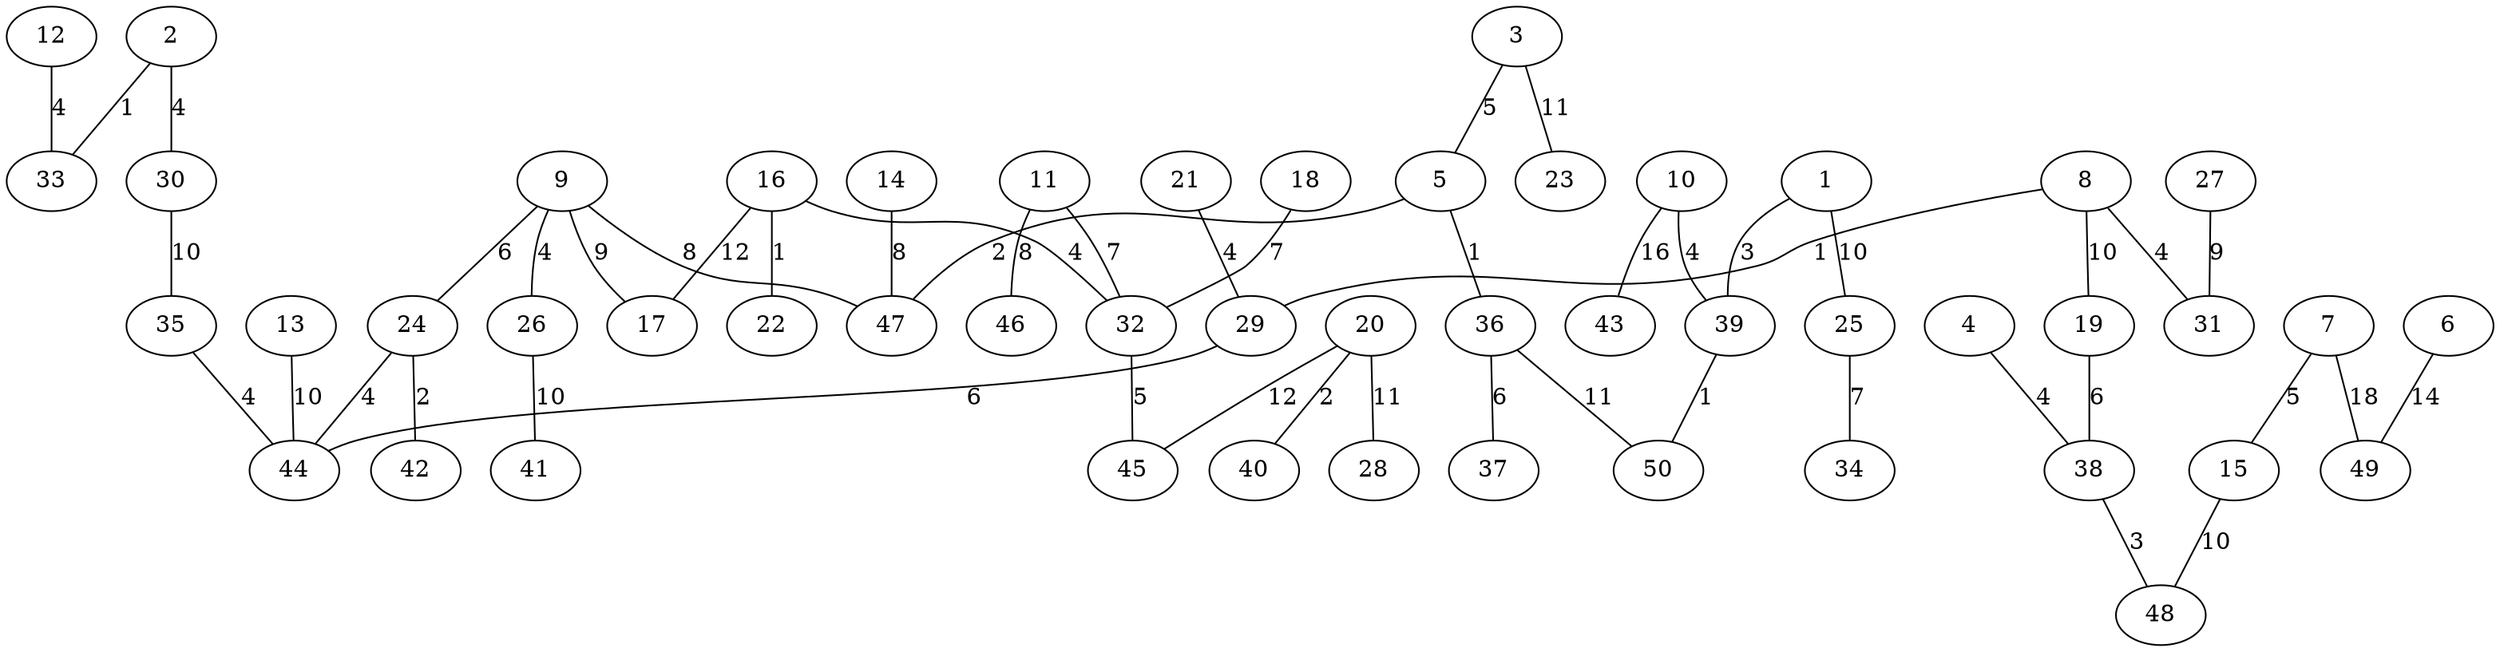 graph G_1_MST {
    2;
    33;
    30;
    10;
    43;
    24;
    42;
    16;
    32;
    18;
    29;
    44;
    15;
    48;
    9;
    17;
    36;
    37;
    26;
    50;
    27;
    31;
    39;
    11;
    47;
    22;
    1;
    25;
    34;
    35;
    13;
    45;
    20;
    28;
    41;
    12;
    40;
    7;
    49;
    4;
    38;
    5;
    8;
    19;
    3;
    46;
    21;
    23;
    6;
    14;
    2 -- 33 [label="1"];
    2 -- 30 [label="4"];
    10 -- 43 [label="16"];
    24 -- 42 [label="2"];
    16 -- 32 [label="4"];
    18 -- 32 [label="7"];
    29 -- 44 [label="6"];
    15 -- 48 [label="10"];
    9 -- 17 [label="9"];
    36 -- 37 [label="6"];
    9 -- 26 [label="4"];
    36 -- 50 [label="11"];
    27 -- 31 [label="9"];
    10 -- 39 [label="4"];
    11 -- 32 [label="7"];
    9 -- 47 [label="8"];
    16 -- 22 [label="1"];
    1 -- 39 [label="3"];
    25 -- 34 [label="7"];
    24 -- 44 [label="4"];
    35 -- 44 [label="4"];
    13 -- 44 [label="10"];
    32 -- 45 [label="5"];
    20 -- 28 [label="11"];
    26 -- 41 [label="10"];
    12 -- 33 [label="4"];
    20 -- 40 [label="2"];
    7 -- 49 [label="18"];
    39 -- 50 [label="1"];
    4 -- 38 [label="4"];
    5 -- 36 [label="1"];
    8 -- 29 [label="1"];
    30 -- 35 [label="10"];
    19 -- 38 [label="6"];
    7 -- 15 [label="5"];
    3 -- 5 [label="5"];
    11 -- 46 [label="8"];
    21 -- 29 [label="4"];
    3 -- 23 [label="11"];
    8 -- 31 [label="4"];
    38 -- 48 [label="3"];
    6 -- 49 [label="14"];
    8 -- 19 [label="10"];
    20 -- 45 [label="12"];
    9 -- 24 [label="6"];
    14 -- 47 [label="8"];
    1 -- 25 [label="10"];
    16 -- 17 [label="12"];
    5 -- 47 [label="2"];
}